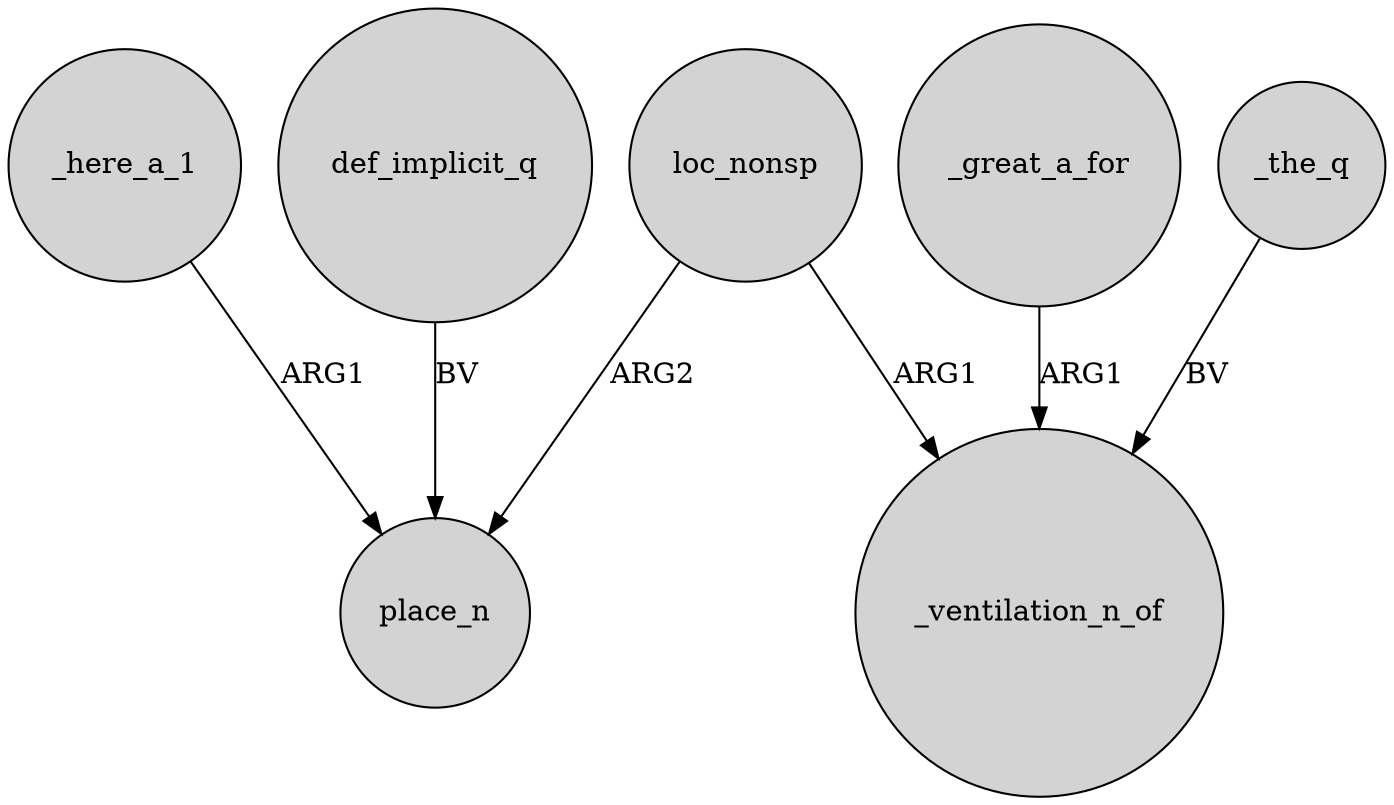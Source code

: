 digraph {
	node [shape=circle style=filled]
	loc_nonsp -> place_n [label=ARG2]
	def_implicit_q -> place_n [label=BV]
	_here_a_1 -> place_n [label=ARG1]
	_great_a_for -> _ventilation_n_of [label=ARG1]
	loc_nonsp -> _ventilation_n_of [label=ARG1]
	_the_q -> _ventilation_n_of [label=BV]
}

